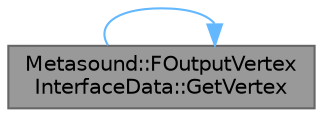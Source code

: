 digraph "Metasound::FOutputVertexInterfaceData::GetVertex"
{
 // INTERACTIVE_SVG=YES
 // LATEX_PDF_SIZE
  bgcolor="transparent";
  edge [fontname=Helvetica,fontsize=10,labelfontname=Helvetica,labelfontsize=10];
  node [fontname=Helvetica,fontsize=10,shape=box,height=0.2,width=0.4];
  rankdir="LR";
  Node1 [id="Node000001",label="Metasound::FOutputVertex\lInterfaceData::GetVertex",height=0.2,width=0.4,color="gray40", fillcolor="grey60", style="filled", fontcolor="black",tooltip="Return the vertex associated with the vertex name."];
  Node1 -> Node1 [id="edge1_Node000001_Node000001",color="steelblue1",style="solid",tooltip=" "];
}
